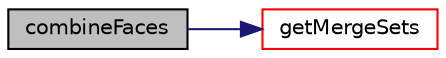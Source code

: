 digraph "combineFaces"
{
  bgcolor="transparent";
  edge [fontname="Helvetica",fontsize="10",labelfontname="Helvetica",labelfontsize="10"];
  node [fontname="Helvetica",fontsize="10",shape=record];
  rankdir="LR";
  Node1 [label="combineFaces",height=0.2,width=0.4,color="black", fillcolor="grey75", style="filled", fontcolor="black"];
  Node1 -> Node2 [color="midnightblue",fontsize="10",style="solid",fontname="Helvetica"];
  Node2 [label="getMergeSets",height=0.2,width=0.4,color="red",URL="$a00316.html#abd1b83a712a550e2749e9e986450687d",tooltip="Extract lists of all (non-coupled) boundary faces on selected. "];
}
